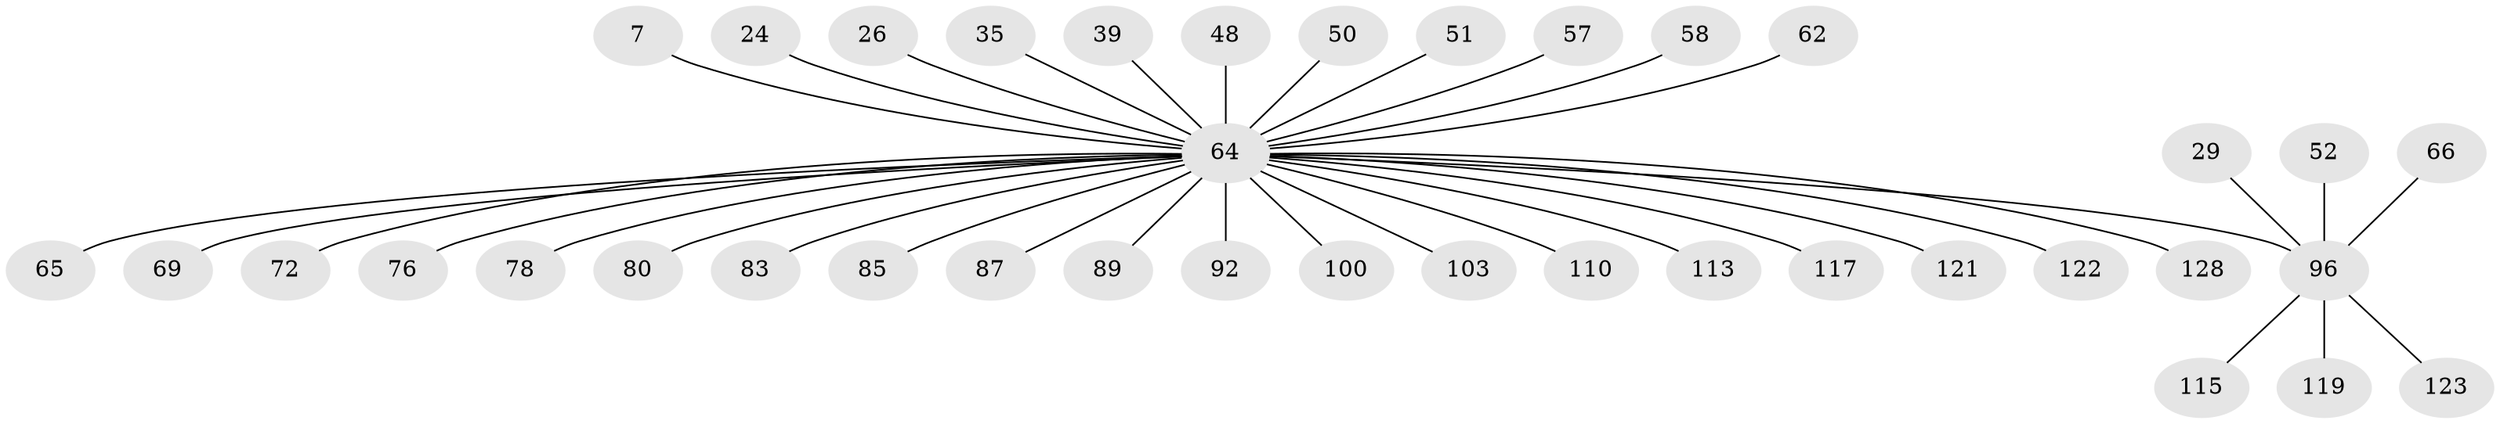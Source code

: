 // original degree distribution, {22: 0.0078125, 10: 0.0078125, 1: 0.6484375, 12: 0.0078125, 6: 0.015625, 2: 0.171875, 7: 0.015625, 3: 0.078125, 4: 0.03125, 5: 0.0078125, 8: 0.0078125}
// Generated by graph-tools (version 1.1) at 2025/51/03/04/25 21:51:08]
// undirected, 38 vertices, 37 edges
graph export_dot {
graph [start="1"]
  node [color=gray90,style=filled];
  7;
  24;
  26;
  29 [super="+28"];
  35;
  39;
  48;
  50;
  51;
  52;
  57;
  58;
  62;
  64 [super="+1+4+3+13+31+15+6"];
  65 [super="+55"];
  66;
  69;
  72;
  76;
  78;
  80;
  83 [super="+36+45"];
  85;
  87;
  89;
  92;
  96 [super="+8+32"];
  100;
  103;
  110 [super="+101"];
  113 [super="+71+77+104"];
  115 [super="+106+109"];
  117 [super="+112"];
  119;
  121 [super="+116+118+120"];
  122 [super="+90"];
  123;
  128 [super="+125+126+127"];
  7 -- 64;
  24 -- 64;
  26 -- 64;
  29 -- 96;
  35 -- 64;
  39 -- 64;
  48 -- 64;
  50 -- 64;
  51 -- 64;
  52 -- 96;
  57 -- 64;
  58 -- 64;
  62 -- 64;
  64 -- 72;
  64 -- 76;
  64 -- 78;
  64 -- 87;
  64 -- 89;
  64 -- 92;
  64 -- 103;
  64 -- 100;
  64 -- 69;
  64 -- 85;
  64 -- 96 [weight=2];
  64 -- 80;
  64 -- 83;
  64 -- 65;
  64 -- 113;
  64 -- 122;
  64 -- 110;
  64 -- 117;
  64 -- 121;
  64 -- 128;
  66 -- 96;
  96 -- 123;
  96 -- 119;
  96 -- 115;
}
